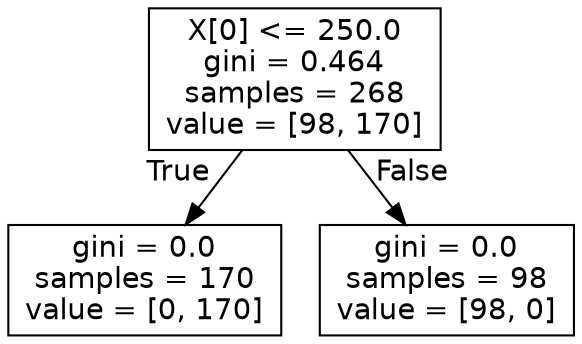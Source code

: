 digraph Tree {
node [shape=box, fontname="helvetica"] ;
edge [fontname="helvetica"] ;
0 [label="X[0] <= 250.0\ngini = 0.464\nsamples = 268\nvalue = [98, 170]"] ;
1 [label="gini = 0.0\nsamples = 170\nvalue = [0, 170]"] ;
0 -> 1 [labeldistance=2.5, labelangle=45, headlabel="True"] ;
2 [label="gini = 0.0\nsamples = 98\nvalue = [98, 0]"] ;
0 -> 2 [labeldistance=2.5, labelangle=-45, headlabel="False"] ;
}